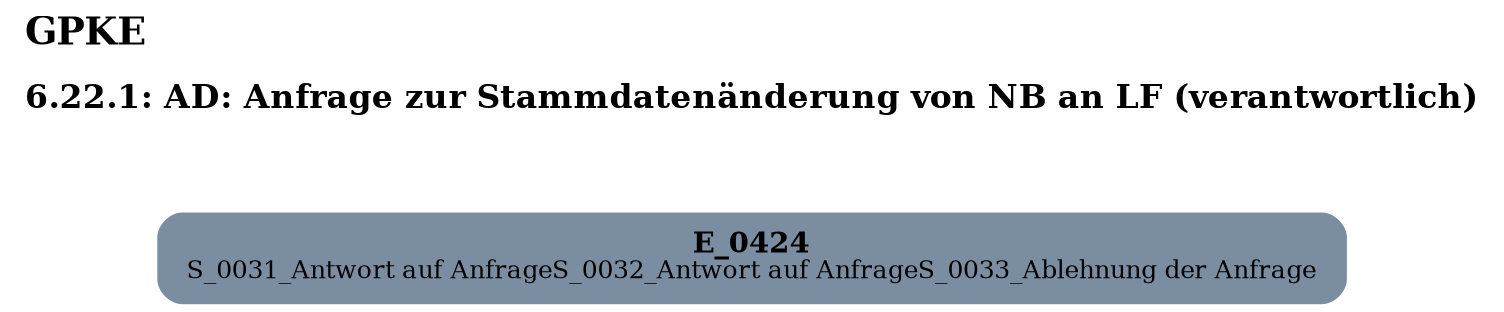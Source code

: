 digraph D {
    labelloc="t";
    label=<<B><FONT POINT-SIZE="18">GPKE</FONT></B><BR align="left"/><BR/><B><FONT POINT-SIZE="16">6.22.1: AD: Anfrage zur Stammdatenänderung von NB an LF (verantwortlich)</FONT></B><BR align="left"/><BR/><BR/><BR/>>;
    ratio="compress";
    concentrate=true;
    pack=true;
    rankdir=TB;
    packmode="array";
    size="20,20";
    "Empty" [margin="0.2,0.12", shape=box, style="filled,rounded", penwidth=0.0, fillcolor="#7a8da1", label=<<B>E_0424</B><BR align="center"/><FONT point-size="12">S_0031_Antwort auf Anfrage
S_0032_Antwort auf Anfrage
S_0033_Ablehnung der Anfrage</FONT><BR align="center"/>>];


    bgcolor="transparent";
}